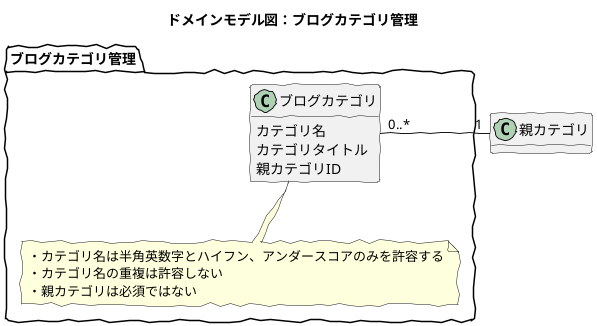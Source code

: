 @startuml
skinparam handwritten true
skinparam backgroundColor white
hide method

title ドメインモデル図：ブログカテゴリ管理

package ブログカテゴリ管理 {
	
	class ブログカテゴリ {
		カテゴリ名
		カテゴリタイトル
		親カテゴリID
	}
	note bottom
	・カテゴリ名は半角英数字とハイフン、アンダースコアのみを許容する
	・カテゴリ名の重複は許容しない
	・親カテゴリは必須ではない
	endnote

}

class 親カテゴリ
 
ブログカテゴリ "0..*" - "1" 親カテゴリ

@enduml
